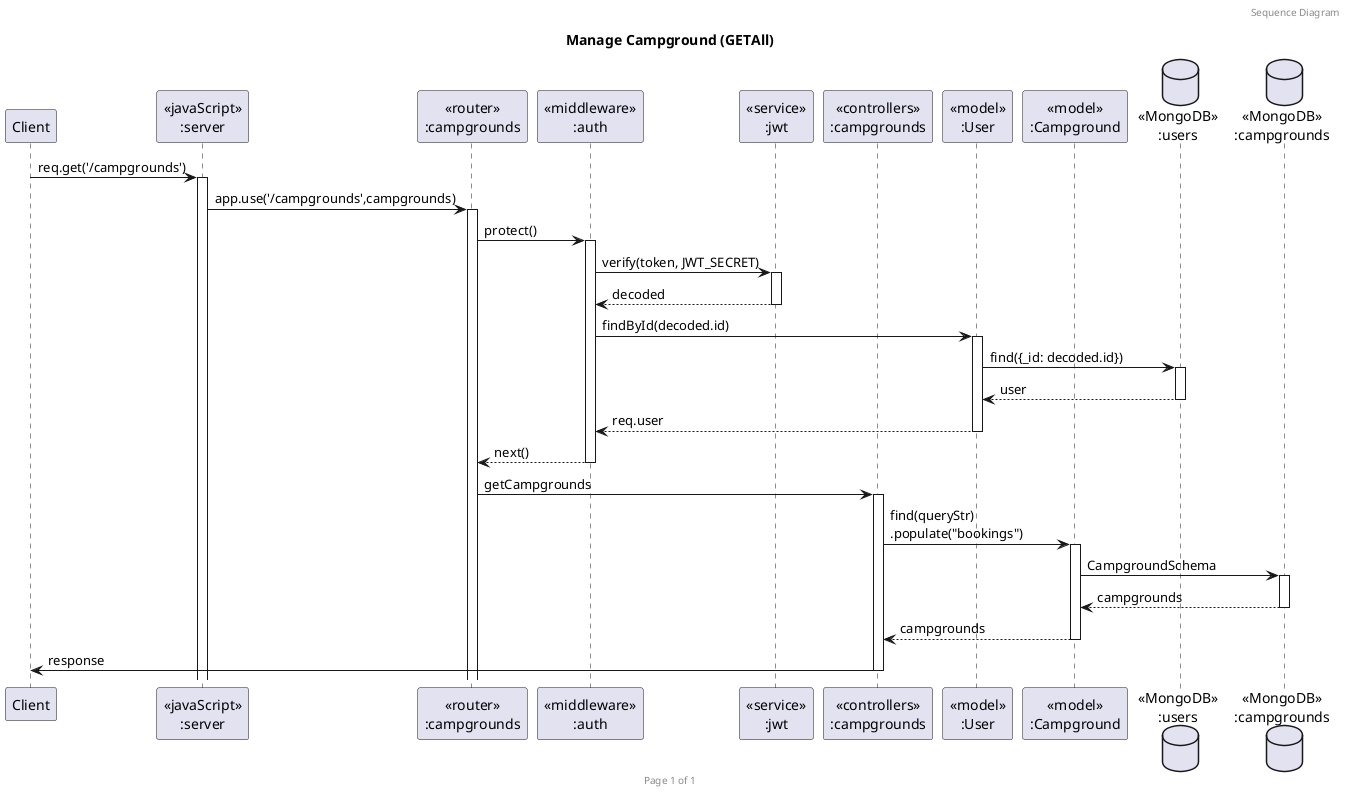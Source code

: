 @startuml Manage Campground (GETAll)

header Sequence Diagram
footer Page %page% of %lastpage%
title "Manage Campground (GETAll)"

participant "Client" as client
participant "<<javaScript>>\n:server" as server
participant "<<router>>\n:campgrounds" as routerCampgrounds
participant "<<middleware>>\n:auth" as auth
participant "<<service>>\n:jwt" as jwt
participant "<<controllers>>\n:campgrounds" as controllersCampgrounds
participant "<<model>>\n:User" as modelUser
participant "<<model>>\n:Campground" as modelCampground
database "<<MongoDB>>\n:users" as UsersDatabase
database "<<MongoDB>>\n:campgrounds" as CampgroundsDatabase


client->server ++:req.get('/campgrounds')
server->routerCampgrounds ++:app.use('/campgrounds',campgrounds)
routerCampgrounds -> auth ++:protect()
auth -> jwt ++:verify(token, JWT_SECRET)
auth <-- jwt --:decoded
auth -> modelUser ++:findById(decoded.id)
modelUser ->UsersDatabase ++:find({_id: decoded.id})
modelUser <-- UsersDatabase --:user
auth <-- modelUser --:req.user
routerCampgrounds <-- auth --:next()
routerCampgrounds -> controllersCampgrounds ++:getCampgrounds
controllersCampgrounds->modelCampground ++:find(queryStr)\n.populate("bookings")
modelCampground ->CampgroundsDatabase ++:CampgroundSchema
CampgroundsDatabase --> modelCampground --:campgrounds
controllersCampgrounds <-- modelCampground --:campgrounds
controllersCampgrounds->client --:response

@enduml


@startuml Manage Campground (GETOne)

header Sequence Diagram
footer Page %page% of %lastpage%
title "Manage Campground (GETOne)"

participant "Client" as client
participant "<<javaScript>>\n:server" as server
participant "<<router>>\n:campgrounds" as routerCampgrounds
participant "<<middleware>>\n:auth" as auth
participant "<<service>>\n:jwt" as jwt
participant "<<controllers>>\n:campgrounds" as controllersCampgrounds
participant "<<model>>\n:User" as modelUser
participant "<<model>>\n:Campground" as modelCampground
database "<<MongoDB>>\n:users" as UsersDatabase
database "<<MongoDB>>\n:campgrounds" as CampgroundsDatabase


client->server ++:req.get('/campgrounds/:id')
server->routerCampgrounds ++:app.use('/campgrounds',campgrounds)
routerCampgrounds -> auth ++:protect()
auth -> jwt ++:verify(token, JWT_SECRET)
auth <-- jwt --:decoded
auth -> modelUser ++:findById(decoded.id)
modelUser ->UsersDatabase ++:find({_id: decoded.id})
modelUser <-- UsersDatabase --:user
auth <-- modelUser --:req.user
routerCampgrounds <-- auth --:next()
routerCampgrounds -> controllersCampgrounds ++:getCampground
controllersCampgrounds->modelCampground ++:findById(req.params.id)\n.populate("bookings")
modelCampground ->CampgroundsDatabase ++:CampgroundSchema
CampgroundsDatabase --> modelCampground --:campground
controllersCampgrounds <-- modelCampground --:campground
controllersCampgrounds->client --:response

@enduml


@startuml Manage Campground (POST)

header Sequence Diagram
footer Page %page% of %lastpage%
title "Manage Campground (POST)"

participant "Client" as client
participant "<<javaScript>>\n:server" as server
participant "<<router>>\n:campgrounds" as routerCampgrounds
participant "<<middleware>>\n:auth" as auth
participant "<<service>>\n:jwt" as jwt
participant "<<controllers>>\n:campgrounds" as controllersCampgrounds
participant "<<model>>\n:User" as modelUser
participant "<<model>>\n:Campground" as modelCampground
database "<<MongoDB>>\n:users" as UsersDatabase
database "<<MongoDB>>\n:campgrounds" as CampgroundsDatabase


client->server ++:req.post('/campgrounds')
server->routerCampgrounds ++:app.use('/campgrounds',campgrounds)
routerCampgrounds -> auth ++:protect()
auth -> jwt ++:verify(token, JWT_SECRET)
auth <-- jwt --:decoded
auth -> modelUser ++:findById(decoded.id)
modelUser ->UsersDatabase ++:find({_id: decoded.id})
modelUser <-- UsersDatabase --:user
auth <-- modelUser --:req.user
routerCampgrounds <-- auth --:next()
routerCampgrounds -> auth ++:authorize("admin")
routerCampgrounds <-- auth --:next()
routerCampgrounds -> controllersCampgrounds ++:createCampground
controllersCampgrounds->modelCampground ++:create(req.body)
modelCampground ->CampgroundsDatabase ++:CampgroundSchema
CampgroundsDatabase --> modelCampground --:campground
controllersCampgrounds <-- modelCampground --:campground
controllersCampgrounds->client --:response

@enduml


@startuml Manage Campground (UPDATE)

header Sequence Diagram
footer Page %page% of %lastpage%
title "Manage Campground (UPDATE)"

participant "Client" as client
participant "<<javaScript>>\n:server" as server
participant "<<router>>\n:campgrounds" as routerCampgrounds
participant "<<middleware>>\n:auth" as auth
participant "<<service>>\n:jwt" as jwt
participant "<<controllers>>\n:campgrounds" as controllersCampgrounds
participant "<<model>>\n:User" as modelUser
participant "<<model>>\n:Campground" as modelCampground
database "<<MongoDB>>\n:users" as UsersDatabase
database "<<MongoDB>>\n:campgrounds" as CampgroundsDatabase


client->server ++:req.put('/campgrounds/:id')
server->routerCampgrounds ++:app.use('/campgrounds',campgrounds)
routerCampgrounds -> auth ++:protect()
auth -> jwt ++:verify(token, JWT_SECRET)
auth <-- jwt --:decoded
auth -> modelUser ++:findById(decoded.id)
modelUser ->UsersDatabase ++:find({_id: decoded.id})
modelUser <-- UsersDatabase --:user
auth <-- modelUser --:req.user
routerCampgrounds <-- auth --:next()
routerCampgrounds -> auth ++:authorize("admin")
routerCampgrounds <-- auth --:next()
routerCampgrounds -> controllersCampgrounds ++:updateCampground
controllersCampgrounds->modelCampground ++:findByIdAndUpdate(req.params.id, req.body)\n.populate('bookings')
modelCampground ->CampgroundsDatabase ++:CampgroundSchema
CampgroundsDatabase --> modelCampground --:campground
controllersCampgrounds <-- modelCampground --:campground
controllersCampgrounds->client --:response

@enduml


@startuml Manage Campground (DELETE)

header Sequence Diagram
footer Page %page% of %lastpage%
title "Manage Campground (DELETE)"

participant "Client" as client
participant "<<javaScript>>\n:server" as server
participant "<<router>>\n:campgrounds" as routerCampgrounds
participant "<<middleware>>\n:auth" as auth
participant "<<service>>\n:jwt" as jwt
participant "<<controllers>>\n:campgrounds" as controllersCampgrounds
participant "<<model>>\n:User" as modelUser
participant "<<model>>\n:Campground" as modelCampground
database "<<MongoDB>>\n:users" as UsersDatabase
database "<<MongoDB>>\n:campgrounds" as CampgroundsDatabase


client->server ++:req.delete('/campgrounds/:id')
server->routerCampgrounds ++:app.use('/campgrounds',campgrounds)
routerCampgrounds -> auth ++:protect()
auth -> jwt ++:verify(token, JWT_SECRET)
auth <-- jwt --:decoded
auth -> modelUser ++:findById(decoded.id)
modelUser ->UsersDatabase ++:find({_id: decoded.id})
modelUser <-- UsersDatabase --:user
auth <-- modelUser --:req.user
routerCampgrounds <-- auth --:next()
routerCampgrounds -> auth ++:authorize("admin")
routerCampgrounds <-- auth --:next()
routerCampgrounds -> controllersCampgrounds ++:deleteCampground
controllersCampgrounds->modelCampground ++:findById(req.params.id)
modelCampground ->CampgroundsDatabase ++:CampgroundSchema
CampgroundsDatabase --> modelCampground --:campground
controllersCampgrounds <-- modelCampground --:campground
controllersCampgrounds->modelCampground ++:campground.deleteOne()
modelCampground ->CampgroundsDatabase ++:CampgroundSchema
CampgroundsDatabase --> modelCampground --:{}
controllersCampgrounds <-- modelCampground --:{}
controllersCampgrounds->client --:response

@enduml
